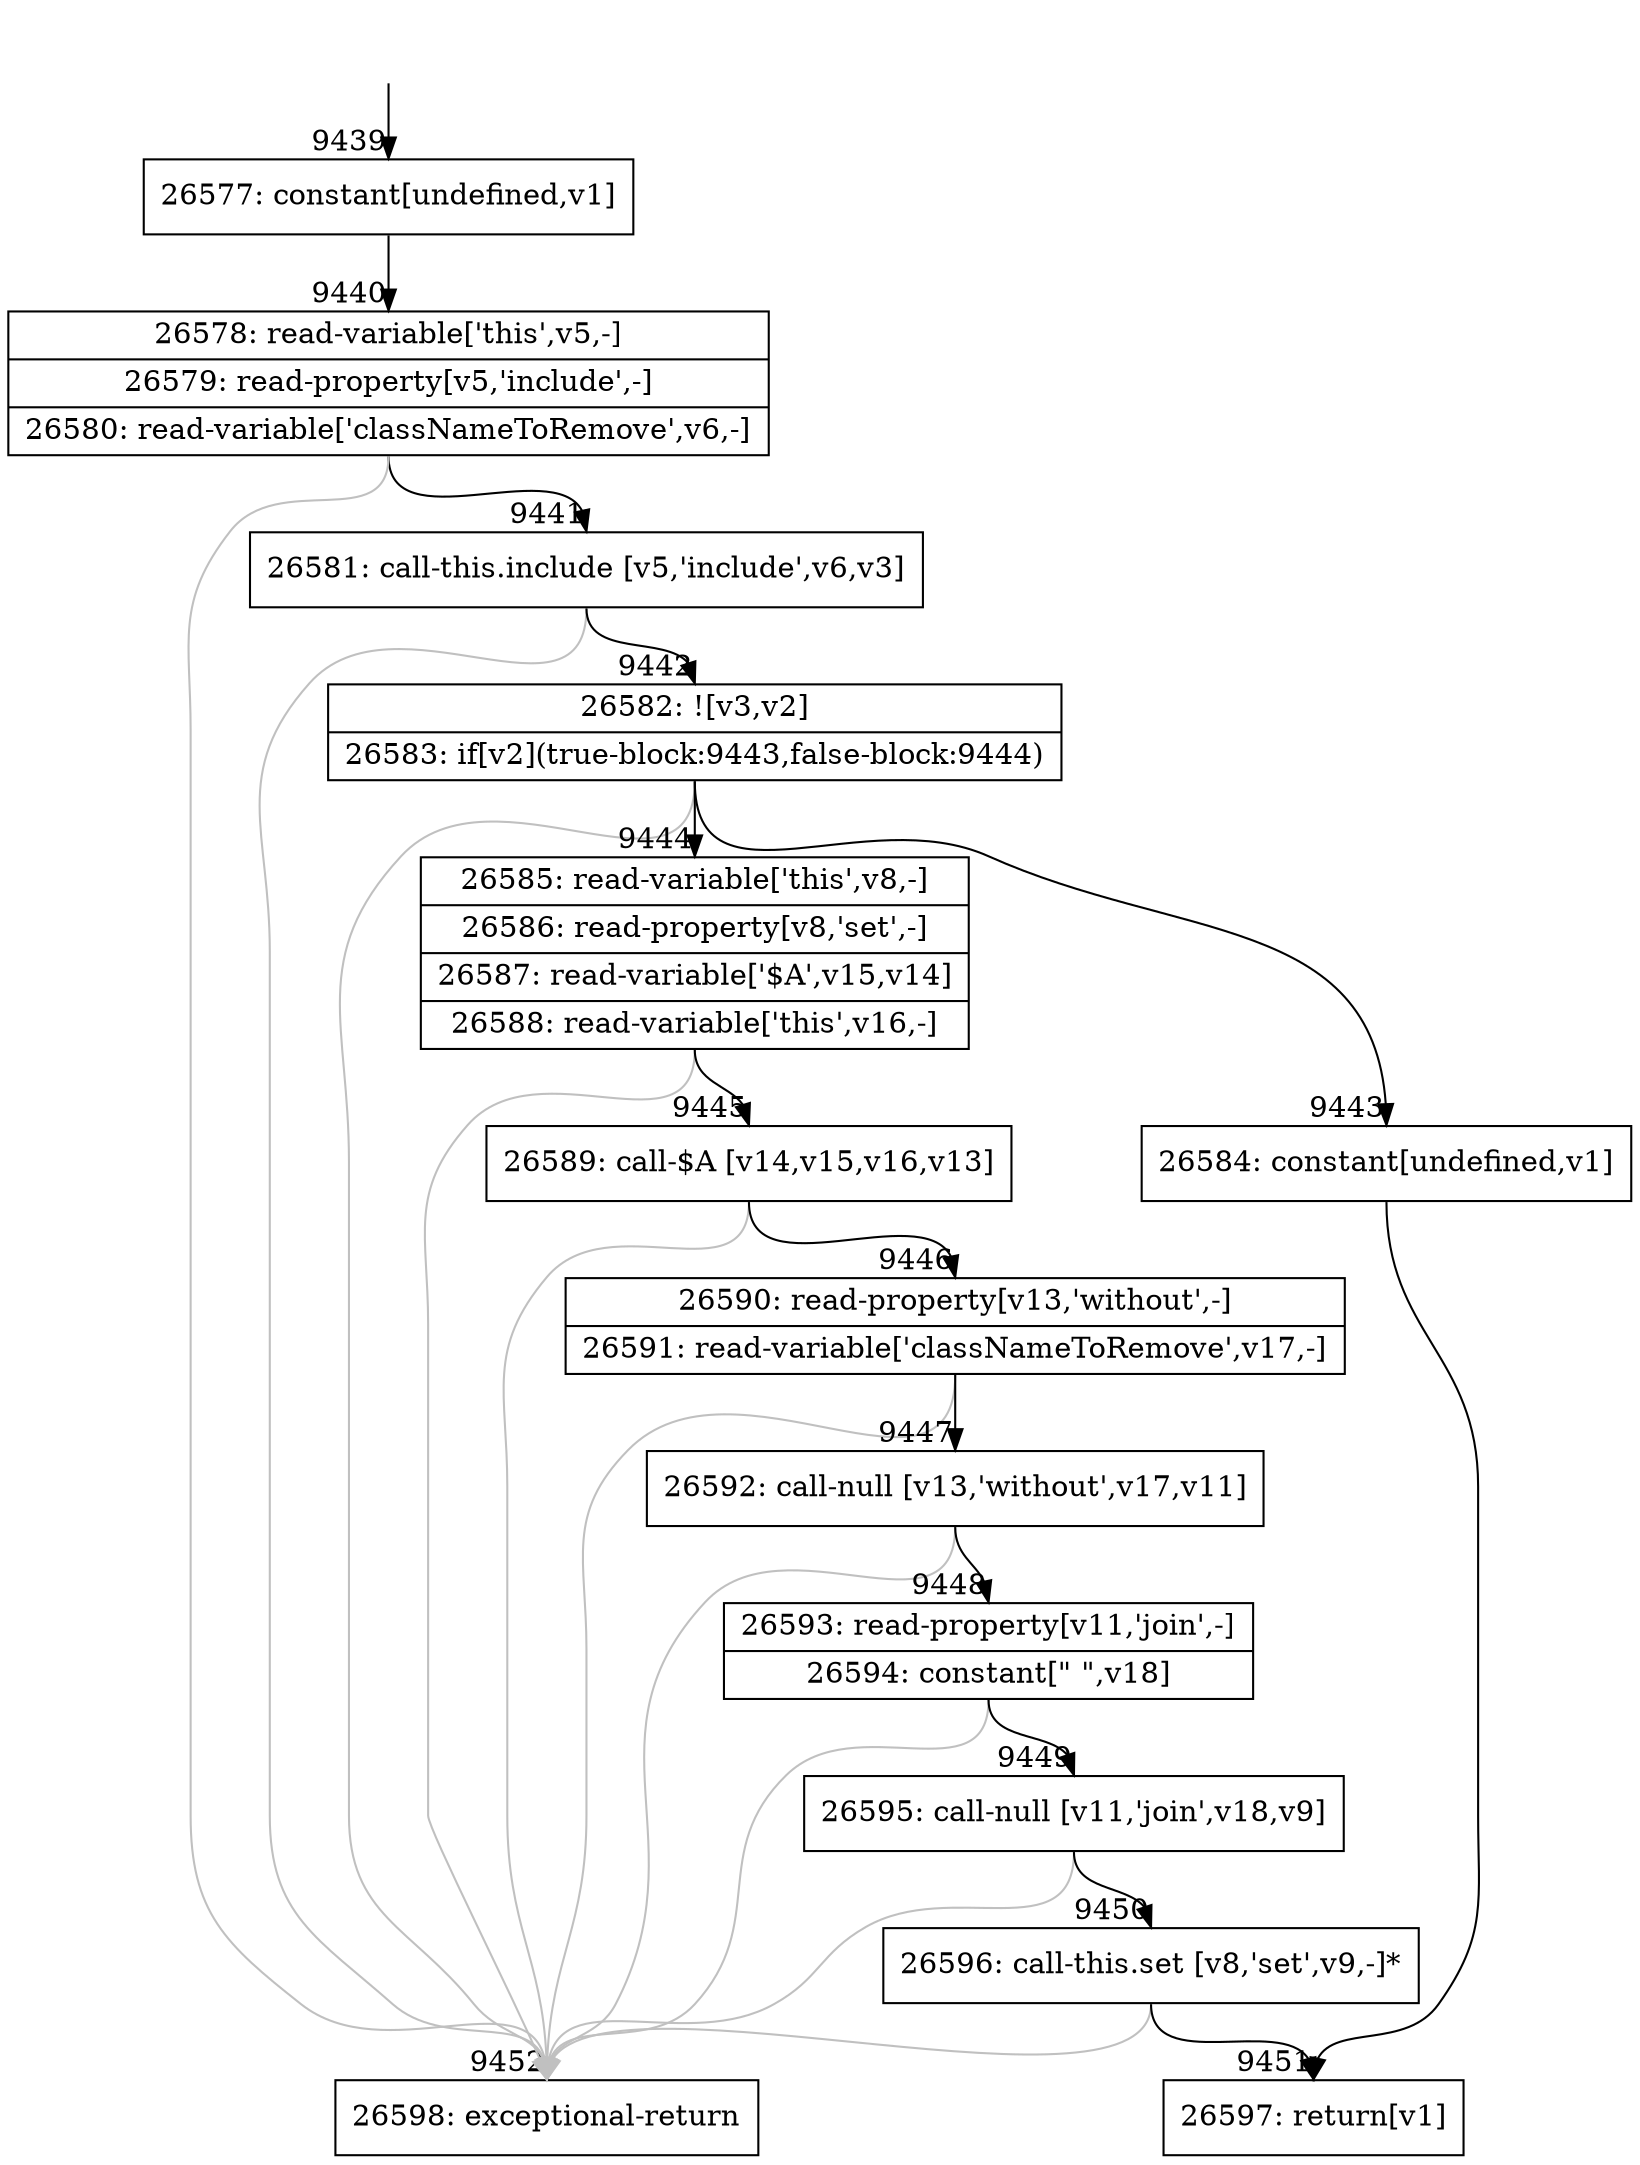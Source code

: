 digraph {
rankdir="TD"
BB_entry722[shape=none,label=""];
BB_entry722 -> BB9439 [tailport=s, headport=n, headlabel="    9439"]
BB9439 [shape=record label="{26577: constant[undefined,v1]}" ] 
BB9439 -> BB9440 [tailport=s, headport=n, headlabel="      9440"]
BB9440 [shape=record label="{26578: read-variable['this',v5,-]|26579: read-property[v5,'include',-]|26580: read-variable['classNameToRemove',v6,-]}" ] 
BB9440 -> BB9441 [tailport=s, headport=n, headlabel="      9441"]
BB9440 -> BB9452 [tailport=s, headport=n, color=gray, headlabel="      9452"]
BB9441 [shape=record label="{26581: call-this.include [v5,'include',v6,v3]}" ] 
BB9441 -> BB9442 [tailport=s, headport=n, headlabel="      9442"]
BB9441 -> BB9452 [tailport=s, headport=n, color=gray]
BB9442 [shape=record label="{26582: ![v3,v2]|26583: if[v2](true-block:9443,false-block:9444)}" ] 
BB9442 -> BB9443 [tailport=s, headport=n, headlabel="      9443"]
BB9442 -> BB9444 [tailport=s, headport=n, headlabel="      9444"]
BB9442 -> BB9452 [tailport=s, headport=n, color=gray]
BB9443 [shape=record label="{26584: constant[undefined,v1]}" ] 
BB9443 -> BB9451 [tailport=s, headport=n, headlabel="      9451"]
BB9444 [shape=record label="{26585: read-variable['this',v8,-]|26586: read-property[v8,'set',-]|26587: read-variable['$A',v15,v14]|26588: read-variable['this',v16,-]}" ] 
BB9444 -> BB9445 [tailport=s, headport=n, headlabel="      9445"]
BB9444 -> BB9452 [tailport=s, headport=n, color=gray]
BB9445 [shape=record label="{26589: call-$A [v14,v15,v16,v13]}" ] 
BB9445 -> BB9446 [tailport=s, headport=n, headlabel="      9446"]
BB9445 -> BB9452 [tailport=s, headport=n, color=gray]
BB9446 [shape=record label="{26590: read-property[v13,'without',-]|26591: read-variable['classNameToRemove',v17,-]}" ] 
BB9446 -> BB9447 [tailport=s, headport=n, headlabel="      9447"]
BB9446 -> BB9452 [tailport=s, headport=n, color=gray]
BB9447 [shape=record label="{26592: call-null [v13,'without',v17,v11]}" ] 
BB9447 -> BB9448 [tailport=s, headport=n, headlabel="      9448"]
BB9447 -> BB9452 [tailport=s, headport=n, color=gray]
BB9448 [shape=record label="{26593: read-property[v11,'join',-]|26594: constant[\" \",v18]}" ] 
BB9448 -> BB9449 [tailport=s, headport=n, headlabel="      9449"]
BB9448 -> BB9452 [tailport=s, headport=n, color=gray]
BB9449 [shape=record label="{26595: call-null [v11,'join',v18,v9]}" ] 
BB9449 -> BB9450 [tailport=s, headport=n, headlabel="      9450"]
BB9449 -> BB9452 [tailport=s, headport=n, color=gray]
BB9450 [shape=record label="{26596: call-this.set [v8,'set',v9,-]*}" ] 
BB9450 -> BB9451 [tailport=s, headport=n]
BB9450 -> BB9452 [tailport=s, headport=n, color=gray]
BB9451 [shape=record label="{26597: return[v1]}" ] 
BB9452 [shape=record label="{26598: exceptional-return}" ] 
//#$~ 7445
}
